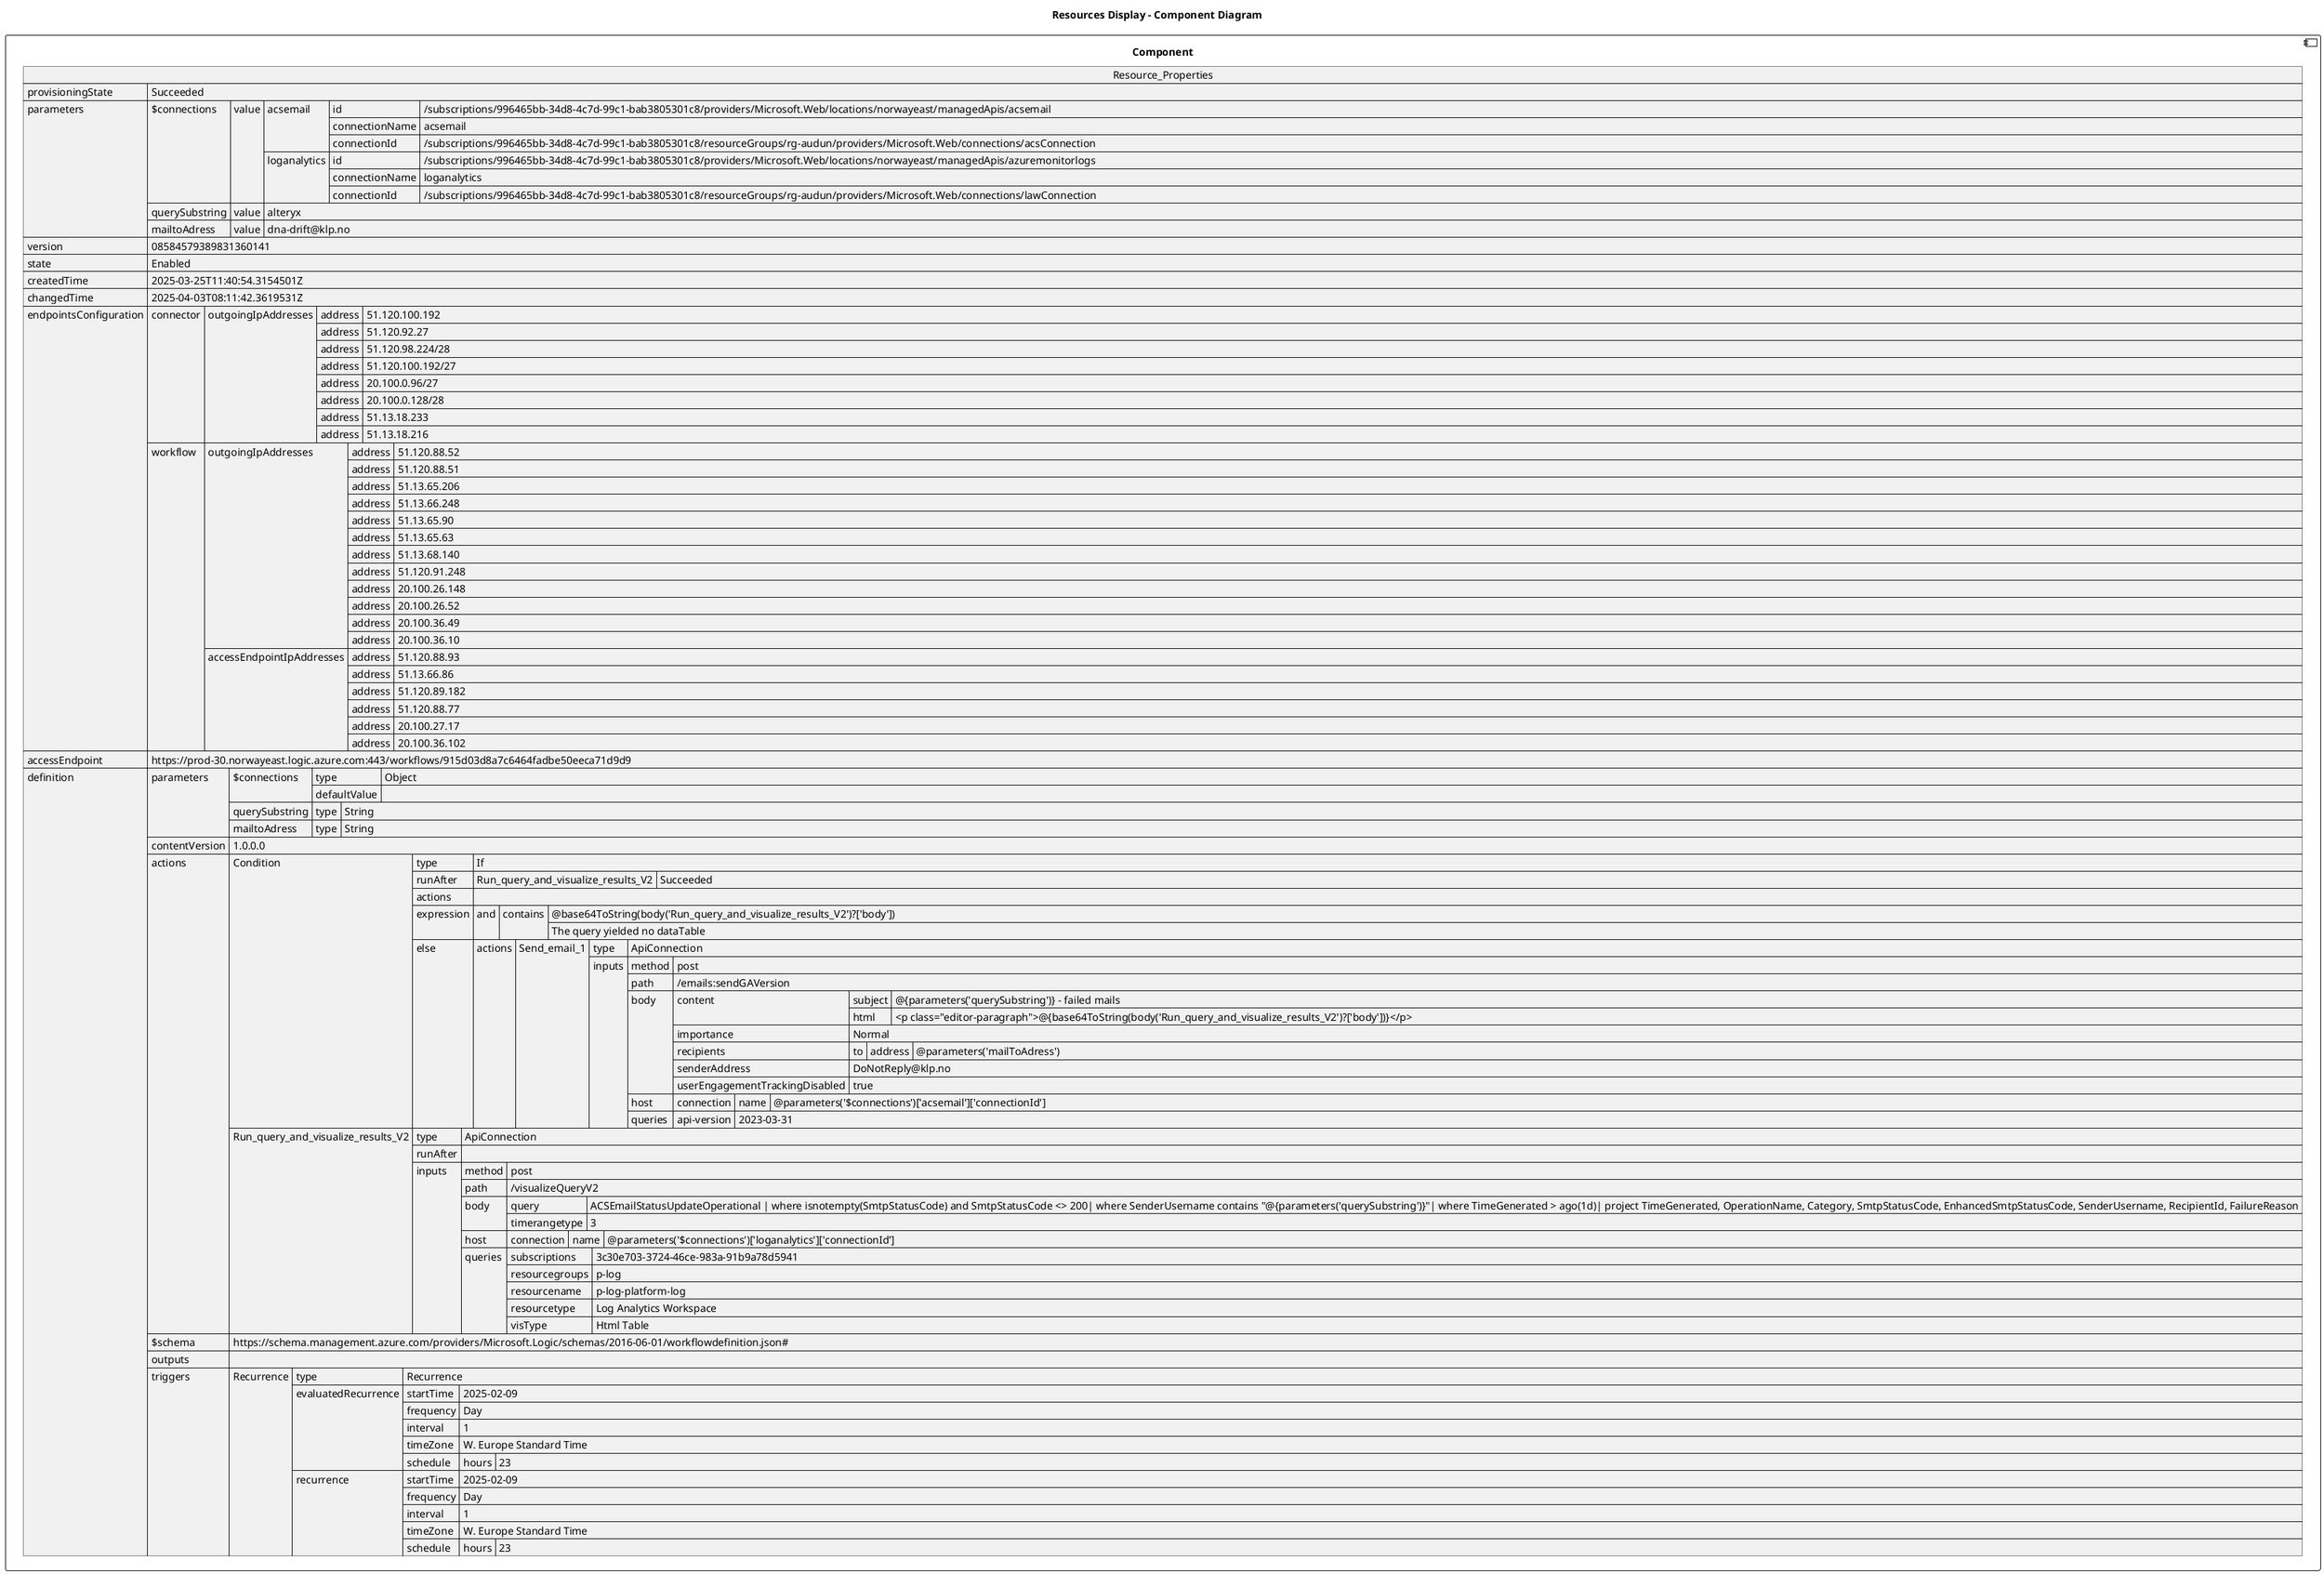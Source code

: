 @startuml

title Resources Display - Component Diagram

component Component {

json  Resource_Properties {
  "provisioningState": "Succeeded",
  "parameters": {
    "$connections": {
      "value": {
        "acsemail": {
          "id": "/subscriptions/996465bb-34d8-4c7d-99c1-bab3805301c8/providers/Microsoft.Web/locations/norwayeast/managedApis/acsemail",
          "connectionName": "acsemail",
          "connectionId": "/subscriptions/996465bb-34d8-4c7d-99c1-bab3805301c8/resourceGroups/rg-audun/providers/Microsoft.Web/connections/acsConnection"
        },
        "loganalytics": {
          "id": "/subscriptions/996465bb-34d8-4c7d-99c1-bab3805301c8/providers/Microsoft.Web/locations/norwayeast/managedApis/azuremonitorlogs",
          "connectionName": "loganalytics",
          "connectionId": "/subscriptions/996465bb-34d8-4c7d-99c1-bab3805301c8/resourceGroups/rg-audun/providers/Microsoft.Web/connections/lawConnection"
        }
      }
    },
    "querySubstring": {
      "value": "alteryx"
    },
    "mailtoAdress": {
      "value": "dna-drift@klp.no"
    }
  },
  "version": "08584579389831360141",
  "state": "Enabled",
  "createdTime": "2025-03-25T11:40:54.3154501Z",
  "changedTime": "2025-04-03T08:11:42.3619531Z",
  "endpointsConfiguration": {
    "connector": {
      "outgoingIpAddresses": [
        {
          "address": "51.120.100.192"
        },
        {
          "address": "51.120.92.27"
        },
        {
          "address": "51.120.98.224/28"
        },
        {
          "address": "51.120.100.192/27"
        },
        {
          "address": "20.100.0.96/27"
        },
        {
          "address": "20.100.0.128/28"
        },
        {
          "address": "51.13.18.233"
        },
        {
          "address": "51.13.18.216"
        }
      ]
    },
    "workflow": {
      "outgoingIpAddresses": [
        {
          "address": "51.120.88.52"
        },
        {
          "address": "51.120.88.51"
        },
        {
          "address": "51.13.65.206"
        },
        {
          "address": "51.13.66.248"
        },
        {
          "address": "51.13.65.90"
        },
        {
          "address": "51.13.65.63"
        },
        {
          "address": "51.13.68.140"
        },
        {
          "address": "51.120.91.248"
        },
        {
          "address": "20.100.26.148"
        },
        {
          "address": "20.100.26.52"
        },
        {
          "address": "20.100.36.49"
        },
        {
          "address": "20.100.36.10"
        }
      ],
      "accessEndpointIpAddresses": [
        {
          "address": "51.120.88.93"
        },
        {
          "address": "51.13.66.86"
        },
        {
          "address": "51.120.89.182"
        },
        {
          "address": "51.120.88.77"
        },
        {
          "address": "20.100.27.17"
        },
        {
          "address": "20.100.36.102"
        }
      ]
    }
  },
  "accessEndpoint": "https://prod-30.norwayeast.logic.azure.com:443/workflows/915d03d8a7c6464fadbe50eeca71d9d9",
  "definition": {
    "parameters": {
      "$connections": {
        "type": "Object",
        "defaultValue": {}
      },
      "querySubstring": {
        "type": "String"
      },
      "mailtoAdress": {
        "type": "String"
      }
    },
    "contentVersion": "1.0.0.0",
    "actions": {
      "Condition": {
        "type": "If",
        "runAfter": {
          "Run_query_and_visualize_results_V2": [
            "Succeeded"
          ]
        },
        "actions": {},
        "expression": {
          "and": [
            {
              "contains": [
                "@base64ToString(body('Run_query_and_visualize_results_V2')?['body'])",
                "The query yielded no dataTable"
              ]
            }
          ]
        },
        "else": {
          "actions": {
            "Send_email_1": {
              "type": "ApiConnection",
              "inputs": {
                "method": "post",
                "path": "/emails:sendGAVersion",
                "body": {
                  "content": {
                    "subject": "@{parameters('querySubstring')} - failed mails",
                    "html": "<p class=\"editor-paragraph\">@{base64ToString(body('Run_query_and_visualize_results_V2')?['body'])}</p>"
                  },
                  "importance": "Normal",
                  "recipients": {
                    "to": [
                      {
                        "address": "@parameters('mailToAdress')"
                      }
                    ]
                  },
                  "senderAddress": "DoNotReply@klp.no",
                  "userEngagementTrackingDisabled": true
                },
                "host": {
                  "connection": {
                    "name": "@parameters('$connections')['acsemail']['connectionId']"
                  }
                },
                "queries": {
                  "api-version": "2023-03-31"
                }
              }
            }
          }
        }
      },
      "Run_query_and_visualize_results_V2": {
        "type": "ApiConnection",
        "runAfter": {},
        "inputs": {
          "method": "post",
          "path": "/visualizeQueryV2",
          "body": {
            "query": "ACSEmailStatusUpdateOperational \n| where isnotempty(SmtpStatusCode) and SmtpStatusCode <> 200\n| where SenderUsername contains \"@{parameters('querySubstring')}\"\n| where TimeGenerated > ago(1d)\n| project TimeGenerated, OperationName, Category, SmtpStatusCode, EnhancedSmtpStatusCode, SenderUsername, RecipientId, FailureReason",
            "timerangetype": "3"
          },
          "host": {
            "connection": {
              "name": "@parameters('$connections')['loganalytics']['connectionId']"
            }
          },
          "queries": {
            "subscriptions": "3c30e703-3724-46ce-983a-91b9a78d5941",
            "resourcegroups": "p-log",
            "resourcename": "p-log-platform-log",
            "resourcetype": "Log Analytics Workspace",
            "visType": "Html Table"
          }
        }
      }
    },
    "$schema": "https://schema.management.azure.com/providers/Microsoft.Logic/schemas/2016-06-01/workflowdefinition.json#",
    "outputs": {},
    "triggers": {
      "Recurrence": {
        "type": "Recurrence",
        "evaluatedRecurrence": {
          "startTime": "2025-02-09",
          "frequency": "Day",
          "interval": 1,
          "timeZone": "W. Europe Standard Time",
          "schedule": {
            "hours": [
              "23"
            ]
          }
        },
        "recurrence": {
          "startTime": "2025-02-09",
          "frequency": "Day",
          "interval": 1,
          "timeZone": "W. Europe Standard Time",
          "schedule": {
            "hours": [
              "23"
            ]
          }
        }
      }
    }
  }
}
}
@enduml
